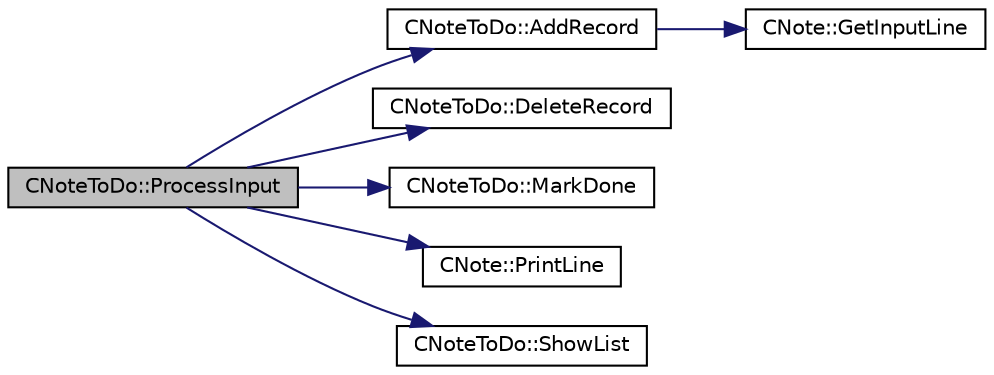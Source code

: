 digraph "CNoteToDo::ProcessInput"
{
 // LATEX_PDF_SIZE
  edge [fontname="Helvetica",fontsize="10",labelfontname="Helvetica",labelfontsize="10"];
  node [fontname="Helvetica",fontsize="10",shape=record];
  rankdir="LR";
  Node1 [label="CNoteToDo::ProcessInput",height=0.2,width=0.4,color="black", fillcolor="grey75", style="filled", fontcolor="black",tooltip="Decides what will be done based on input key and calls adiquite function."];
  Node1 -> Node2 [color="midnightblue",fontsize="10",style="solid",fontname="Helvetica"];
  Node2 [label="CNoteToDo::AddRecord",height=0.2,width=0.4,color="black", fillcolor="white", style="filled",URL="$classCNoteToDo.html#aecf6707c6ec35b73bd476fb0232df5ae",tooltip="Reads a line and add it as a new record to the vector of records in the right format."];
  Node2 -> Node3 [color="midnightblue",fontsize="10",style="solid",fontname="Helvetica"];
  Node3 [label="CNote::GetInputLine",height=0.2,width=0.4,color="black", fillcolor="white", style="filled",URL="$classCNote.html#a503cdc32ab502847c764e194bf53ee6d",tooltip="Reads a line from stdin and returns it."];
  Node1 -> Node4 [color="midnightblue",fontsize="10",style="solid",fontname="Helvetica"];
  Node4 [label="CNoteToDo::DeleteRecord",height=0.2,width=0.4,color="black", fillcolor="white", style="filled",URL="$classCNoteToDo.html#ab3dc55c7fac38fcf4482f414b0f912a5",tooltip="Deletes a record from the vector."];
  Node1 -> Node5 [color="midnightblue",fontsize="10",style="solid",fontname="Helvetica"];
  Node5 [label="CNoteToDo::MarkDone",height=0.2,width=0.4,color="black", fillcolor="white", style="filled",URL="$classCNoteToDo.html#ae9f09439af804550cefe9508a132e91f",tooltip="Changes a letter in a record which marks a record done."];
  Node1 -> Node6 [color="midnightblue",fontsize="10",style="solid",fontname="Helvetica"];
  Node6 [label="CNote::PrintLine",height=0.2,width=0.4,color="black", fillcolor="white", style="filled",URL="$classCNote.html#a3f4ada896501a9c6889104322dd20b4b",tooltip="Prints a line to stdout from the argument string."];
  Node1 -> Node7 [color="midnightblue",fontsize="10",style="solid",fontname="Helvetica"];
  Node7 [label="CNoteToDo::ShowList",height=0.2,width=0.4,color="black", fillcolor="white", style="filled",URL="$classCNoteToDo.html#af0ee797a0a76455ebbcb4a73bc038b20",tooltip="Prints content of the records vector in the right format."];
}

